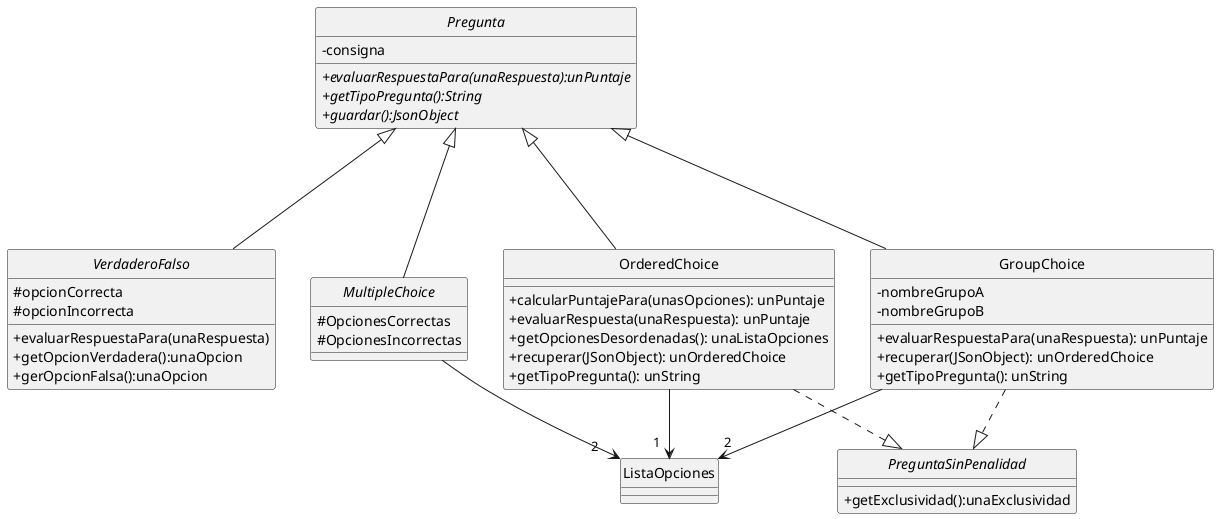 @startuml

skinparam classAttributeIconSize 0
skinparam shadowing false
hide circle

abstract class Pregunta {
    -consigna
    {abstract}+evaluarRespuestaPara(unaRespuesta):unPuntaje
    {abstract}+getTipoPregunta():String
    {abstract}+guardar():JsonObject
}

abstract class VerdaderoFalso {
    #opcionCorrecta
    #opcionIncorrecta
    +evaluarRespuestaPara(unaRespuesta)
    +getOpcionVerdadera():unaOpcion
    +gerOpcionFalsa():unaOpcion
}

abstract class MultipleChoice {
    #OpcionesCorrectas
    #OpcionesIncorrectas
}

class OrderedChoice {
    +calcularPuntajePara(unasOpciones): unPuntaje
    +evaluarRespuesta(unaRespuesta): unPuntaje
    +getOpcionesDesordenadas(): unaListaOpciones
    +recuperar(JSonObject): unOrderedChoice
    +getTipoPregunta(): unString
}

class GroupChoice {
    -nombreGrupoA
    -nombreGrupoB
    +evaluarRespuestaPara(unaRespuesta): unPuntaje
    +recuperar(JSonObject): unOrderedChoice
    +getTipoPregunta(): unString
}

interface PreguntaSinPenalidad {
    +getExclusividad():unaExclusividad
}

Pregunta <|--- VerdaderoFalso
Pregunta <|--- MultipleChoice
Pregunta <|--- OrderedChoice
Pregunta <|--- GroupChoice

MultipleChoice --> "2    " ListaOpciones
OrderedChoice --> "1  " ListaOpciones
GroupChoice --> "  2" ListaOpciones

 OrderedChoice ..|> PreguntaSinPenalidad
 GroupChoice ..|> PreguntaSinPenalidad

@enduml